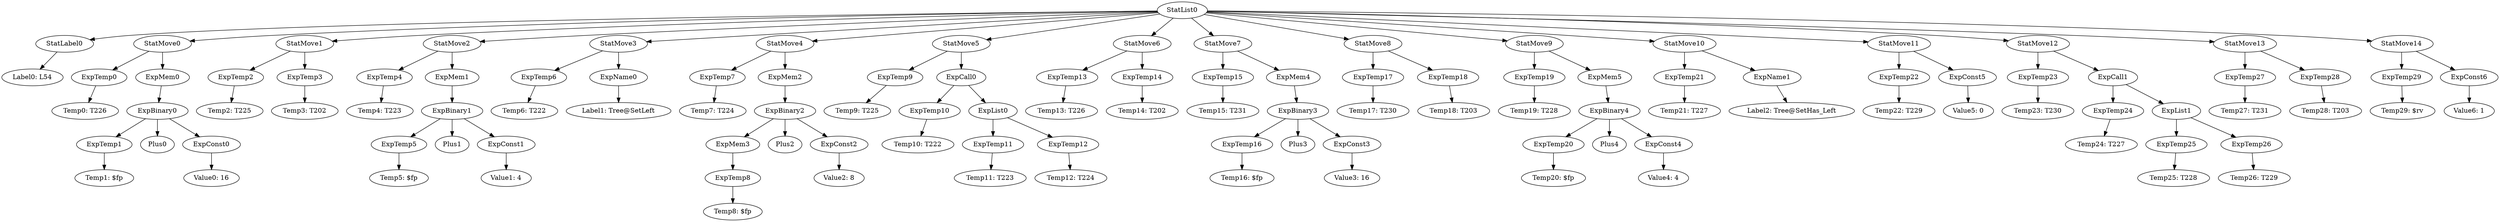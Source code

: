 digraph {
	ordering = out;
	ExpTemp29 -> "Temp29: $rv";
	StatMove13 -> ExpTemp27;
	StatMove13 -> ExpTemp28;
	ExpTemp27 -> "Temp27: T231";
	ExpTemp26 -> "Temp26: T229";
	ExpTemp25 -> "Temp25: T228";
	ExpCall1 -> ExpTemp24;
	ExpCall1 -> ExpList1;
	ExpTemp24 -> "Temp24: T227";
	StatMove11 -> ExpTemp22;
	StatMove11 -> ExpConst5;
	StatMove10 -> ExpTemp21;
	StatMove10 -> ExpName1;
	ExpConst4 -> "Value4: 4";
	ExpTemp20 -> "Temp20: $fp";
	StatMove9 -> ExpTemp19;
	StatMove9 -> ExpMem5;
	StatMove4 -> ExpTemp7;
	StatMove4 -> ExpMem2;
	ExpMem0 -> ExpBinary0;
	StatMove7 -> ExpTemp15;
	StatMove7 -> ExpMem4;
	ExpTemp4 -> "Temp4: T223";
	ExpName0 -> "Label1: Tree@SetLeft";
	ExpTemp22 -> "Temp22: T229";
	StatMove3 -> ExpTemp6;
	StatMove3 -> ExpName0;
	ExpTemp11 -> "Temp11: T223";
	ExpTemp5 -> "Temp5: $fp";
	ExpTemp1 -> "Temp1: $fp";
	ExpTemp28 -> "Temp28: T203";
	ExpTemp14 -> "Temp14: T202";
	ExpTemp3 -> "Temp3: T202";
	ExpTemp23 -> "Temp23: T230";
	ExpBinary0 -> ExpTemp1;
	ExpBinary0 -> Plus0;
	ExpBinary0 -> ExpConst0;
	ExpMem4 -> ExpBinary3;
	ExpTemp7 -> "Temp7: T224";
	ExpTemp0 -> "Temp0: T226";
	StatList0 -> StatLabel0;
	StatList0 -> StatMove0;
	StatList0 -> StatMove1;
	StatList0 -> StatMove2;
	StatList0 -> StatMove3;
	StatList0 -> StatMove4;
	StatList0 -> StatMove5;
	StatList0 -> StatMove6;
	StatList0 -> StatMove7;
	StatList0 -> StatMove8;
	StatList0 -> StatMove9;
	StatList0 -> StatMove10;
	StatList0 -> StatMove11;
	StatList0 -> StatMove12;
	StatList0 -> StatMove13;
	StatList0 -> StatMove14;
	ExpConst6 -> "Value6: 1";
	ExpMem1 -> ExpBinary1;
	ExpBinary4 -> ExpTemp20;
	ExpBinary4 -> Plus4;
	ExpBinary4 -> ExpConst4;
	ExpConst0 -> "Value0: 16";
	ExpTemp19 -> "Temp19: T228";
	StatMove2 -> ExpTemp4;
	StatMove2 -> ExpMem1;
	ExpTemp2 -> "Temp2: T225";
	ExpTemp10 -> "Temp10: T222";
	ExpList1 -> ExpTemp25;
	ExpList1 -> ExpTemp26;
	ExpBinary1 -> ExpTemp5;
	ExpBinary1 -> Plus1;
	ExpBinary1 -> ExpConst1;
	ExpConst1 -> "Value1: 4";
	ExpConst5 -> "Value5: 0";
	StatMove5 -> ExpTemp9;
	StatMove5 -> ExpCall0;
	StatMove1 -> ExpTemp2;
	StatMove1 -> ExpTemp3;
	ExpTemp18 -> "Temp18: T203";
	ExpTemp8 -> "Temp8: $fp";
	ExpMem3 -> ExpTemp8;
	ExpMem5 -> ExpBinary4;
	StatLabel0 -> "Label0: L54";
	ExpBinary2 -> ExpMem3;
	ExpBinary2 -> Plus2;
	ExpBinary2 -> ExpConst2;
	ExpTemp12 -> "Temp12: T224";
	ExpMem2 -> ExpBinary2;
	StatMove14 -> ExpTemp29;
	StatMove14 -> ExpConst6;
	ExpCall0 -> ExpTemp10;
	ExpCall0 -> ExpList0;
	ExpTemp21 -> "Temp21: T227";
	ExpTemp17 -> "Temp17: T230";
	ExpTemp9 -> "Temp9: T225";
	ExpList0 -> ExpTemp11;
	ExpList0 -> ExpTemp12;
	ExpName1 -> "Label2: Tree@SetHas_Left";
	ExpTemp15 -> "Temp15: T231";
	ExpTemp13 -> "Temp13: T226";
	ExpTemp16 -> "Temp16: $fp";
	ExpTemp6 -> "Temp6: T222";
	StatMove6 -> ExpTemp13;
	StatMove6 -> ExpTemp14;
	StatMove12 -> ExpTemp23;
	StatMove12 -> ExpCall1;
	ExpConst2 -> "Value2: 8";
	ExpBinary3 -> ExpTemp16;
	ExpBinary3 -> Plus3;
	ExpBinary3 -> ExpConst3;
	ExpConst3 -> "Value3: 16";
	StatMove0 -> ExpTemp0;
	StatMove0 -> ExpMem0;
	StatMove8 -> ExpTemp17;
	StatMove8 -> ExpTemp18;
}

